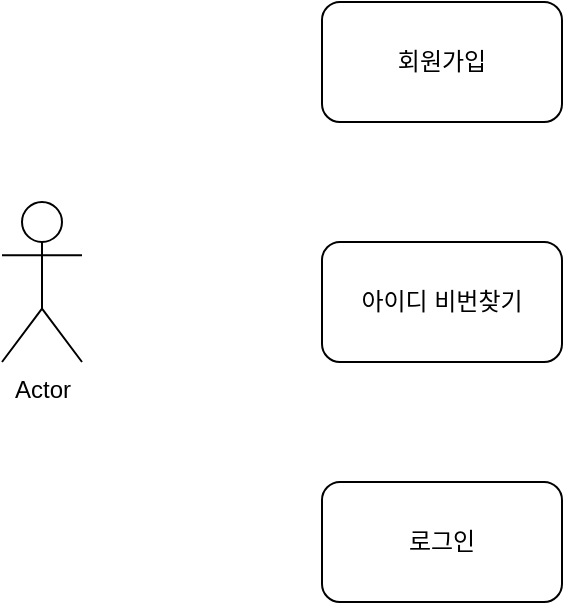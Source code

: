<mxfile version="21.3.7" type="device">
  <diagram name="페이지-1" id="ZXCMcGrSC4GFnHkh8wil">
    <mxGraphModel dx="1434" dy="756" grid="1" gridSize="10" guides="1" tooltips="1" connect="1" arrows="1" fold="1" page="1" pageScale="1" pageWidth="4681" pageHeight="3300" math="0" shadow="0">
      <root>
        <mxCell id="0" />
        <mxCell id="1" parent="0" />
        <mxCell id="aUjsKichyij9XfzuqqOf-1" value="Actor" style="shape=umlActor;verticalLabelPosition=bottom;verticalAlign=top;html=1;outlineConnect=0;" vertex="1" parent="1">
          <mxGeometry x="400" y="200" width="40" height="80" as="geometry" />
        </mxCell>
        <mxCell id="aUjsKichyij9XfzuqqOf-2" value="로그인" style="rounded=1;whiteSpace=wrap;html=1;" vertex="1" parent="1">
          <mxGeometry x="560" y="340" width="120" height="60" as="geometry" />
        </mxCell>
        <mxCell id="aUjsKichyij9XfzuqqOf-3" value="회원가입" style="rounded=1;whiteSpace=wrap;html=1;" vertex="1" parent="1">
          <mxGeometry x="560" y="100" width="120" height="60" as="geometry" />
        </mxCell>
        <mxCell id="aUjsKichyij9XfzuqqOf-4" value="아이디 비번찾기" style="rounded=1;whiteSpace=wrap;html=1;" vertex="1" parent="1">
          <mxGeometry x="560" y="220" width="120" height="60" as="geometry" />
        </mxCell>
      </root>
    </mxGraphModel>
  </diagram>
</mxfile>
